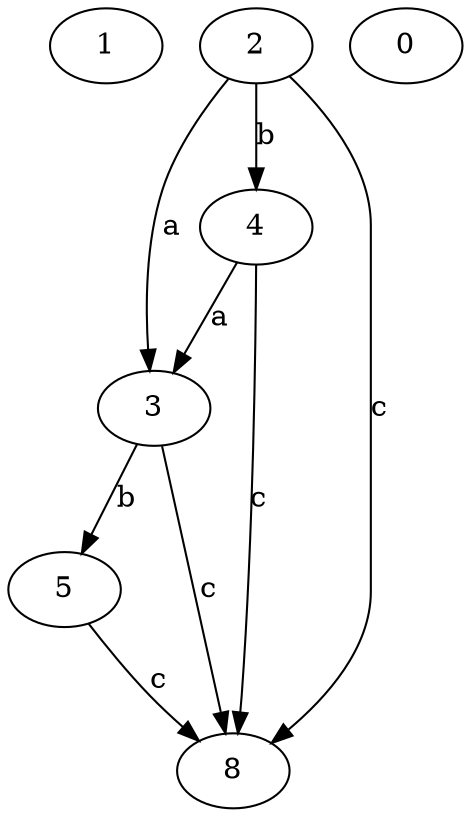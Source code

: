 strict digraph  {
1;
2;
3;
4;
5;
0;
8;
2 -> 3  [label=a];
2 -> 4  [label=b];
2 -> 8  [label=c];
3 -> 5  [label=b];
3 -> 8  [label=c];
4 -> 3  [label=a];
4 -> 8  [label=c];
5 -> 8  [label=c];
}
